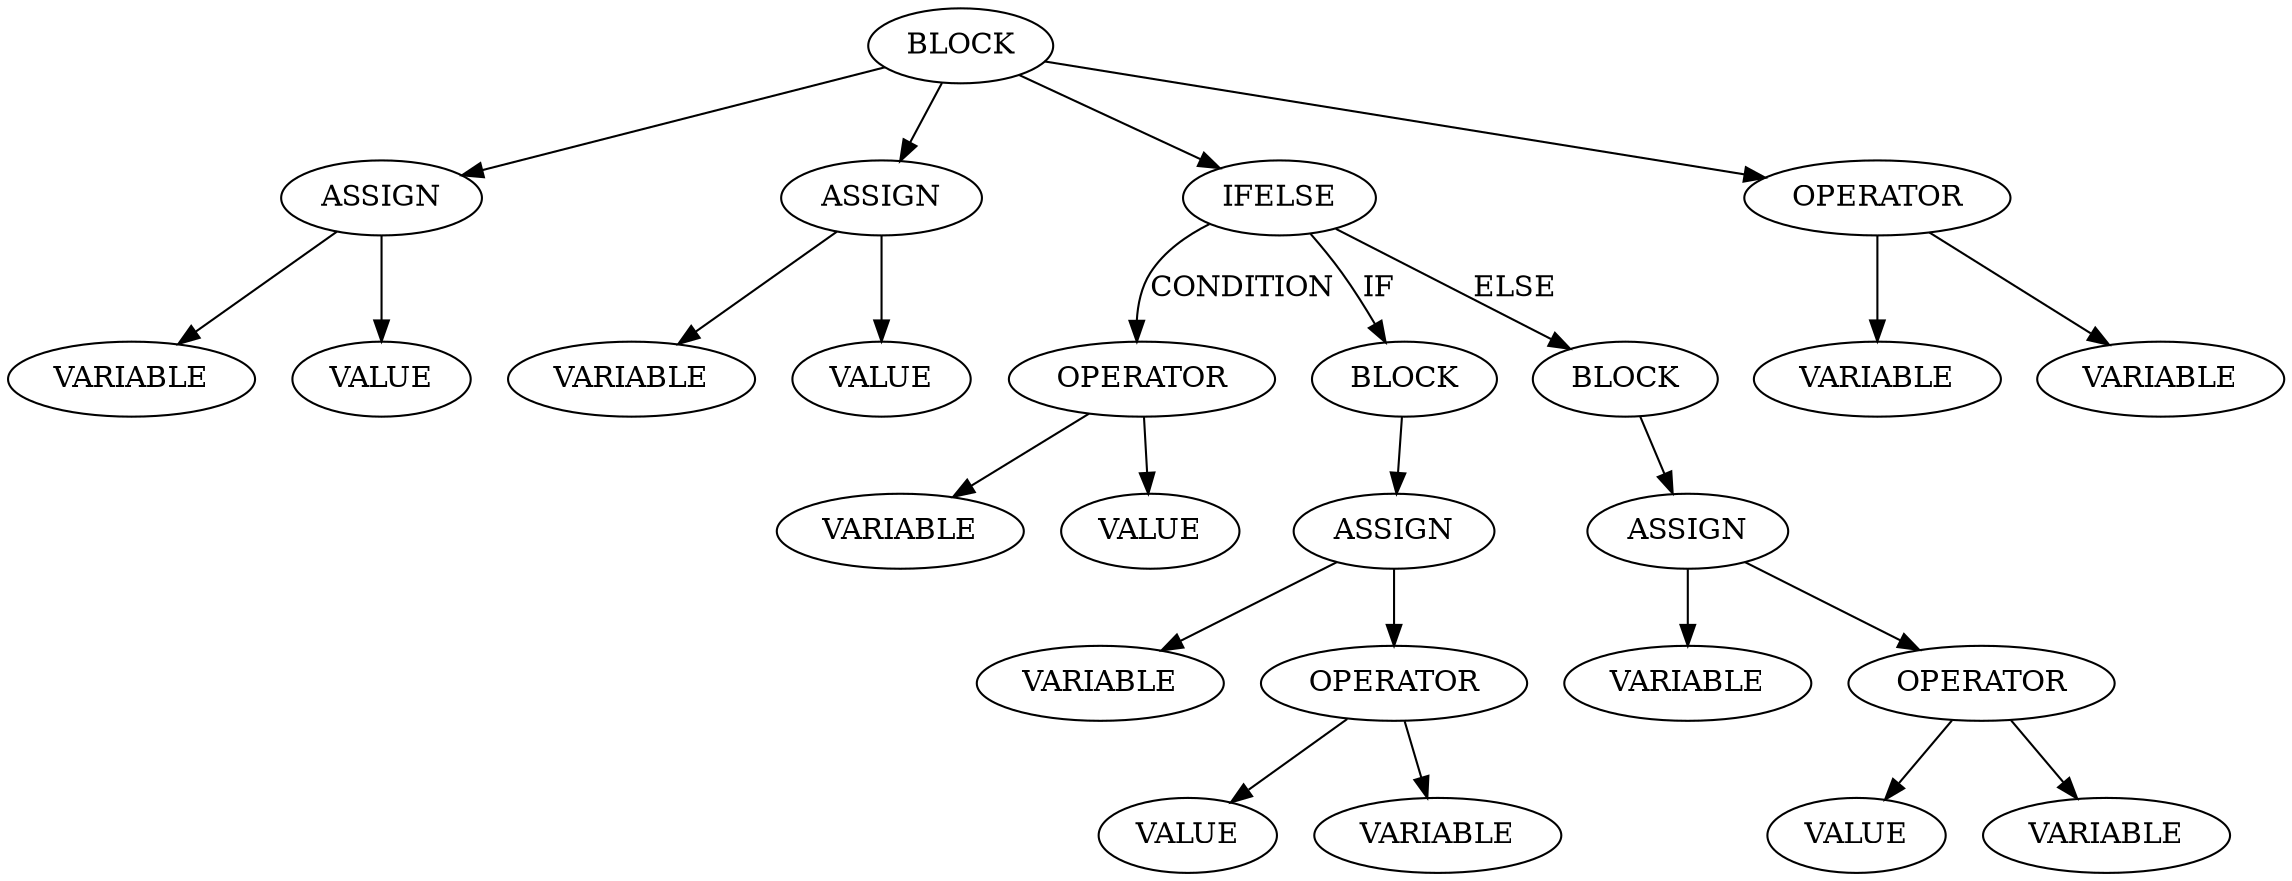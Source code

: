 strict digraph  {
1 [label=BLOCK];
2 [label=ASSIGN, order=0];
3 [label=VARIABLE, order=0, var=u];
4 [label=VALUE, order=1, value=9309];
5 [label=ASSIGN, order=1];
6 [label=VARIABLE, order=0, var=d];
7 [label=VALUE, order=1, value="-885"];
8 [label=IFELSE];
9 [label=OPERATOR];
10 [label=VARIABLE, order=0, var=u];
11 [label=VALUE, order=1, value="-895"];
12 [label=BLOCK];
13 [label=ASSIGN, order=0];
14 [label=VARIABLE, order=0, var=u];
15 [label=OPERATOR];
16 [label=VALUE, order=0, value="-6961"];
17 [label=VARIABLE, order=1, var=u];
18 [label=BLOCK];
19 [label=ASSIGN, order=0];
20 [label=VARIABLE, order=0, var=d];
21 [label=OPERATOR];
22 [label=VALUE, order=0, value=9782];
23 [label=VARIABLE, order=1, var=d];
24 [label=OPERATOR];
25 [label=VARIABLE, order=0, var=u];
26 [label=VARIABLE, order=1, var=d];
1 -> 2;
1 -> 5;
1 -> 8;
1 -> 24;
2 -> 3;
2 -> 4;
5 -> 6;
5 -> 7;
8 -> 9  [label=CONDITION];
8 -> 12  [label=IF];
8 -> 18  [label=ELSE];
9 -> 10;
9 -> 11;
12 -> 13;
13 -> 14;
13 -> 15;
15 -> 16;
15 -> 17;
18 -> 19;
19 -> 20;
19 -> 21;
21 -> 22;
21 -> 23;
24 -> 25;
24 -> 26;
}
